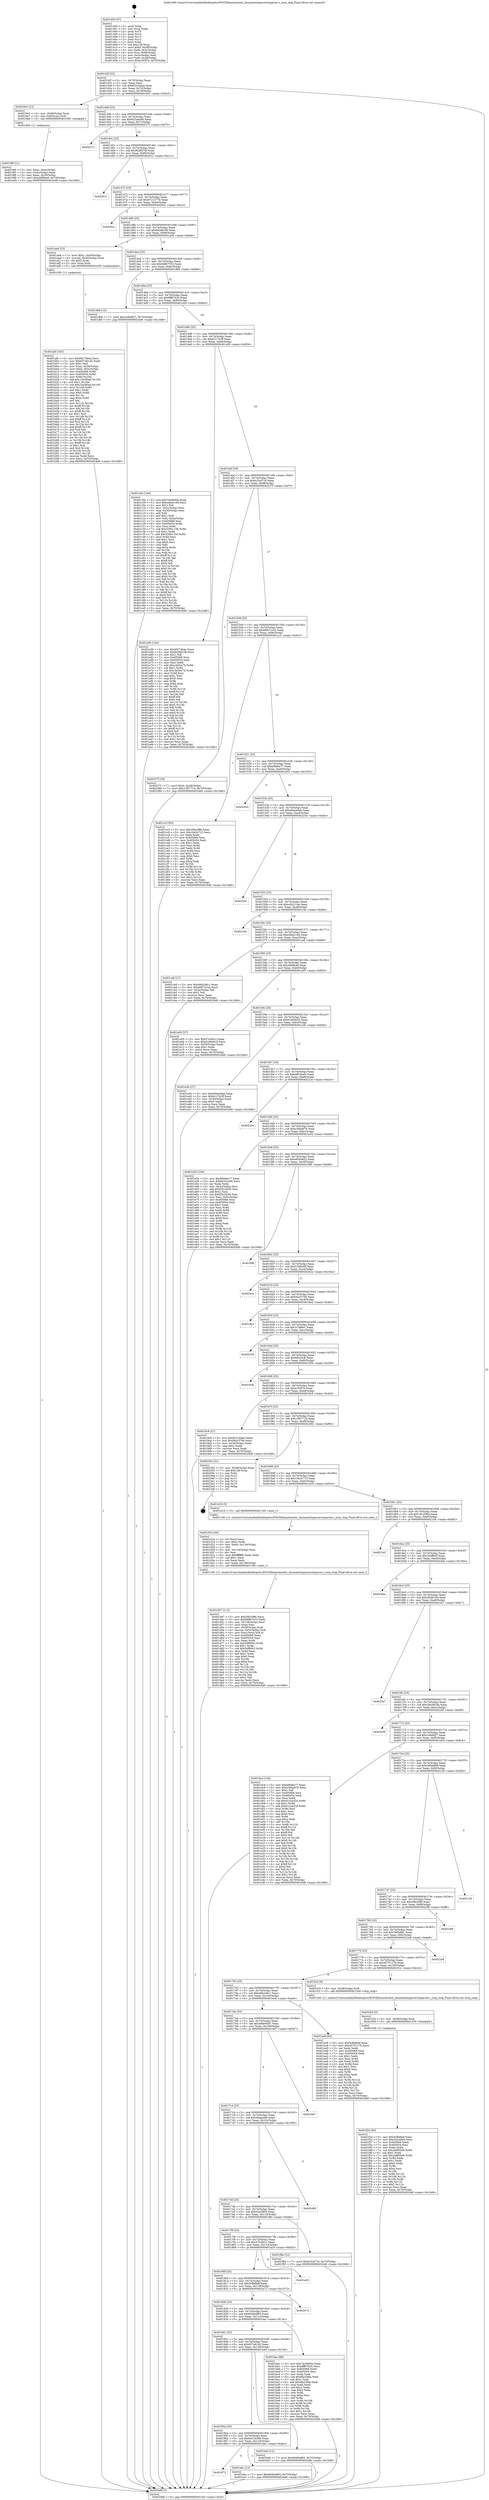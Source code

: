 digraph "0x401400" {
  label = "0x401400 (/mnt/c/Users/mathe/Desktop/tcc/POCII/binaries/extr_linuxnetstrparserstrparser.c_strp_stop_Final-ollvm.out::main(0))"
  labelloc = "t"
  node[shape=record]

  Entry [label="",width=0.3,height=0.3,shape=circle,fillcolor=black,style=filled]
  "0x40142f" [label="{
     0x40142f [23]\l
     | [instrs]\l
     &nbsp;&nbsp;0x40142f \<+3\>: mov -0x70(%rbp),%eax\l
     &nbsp;&nbsp;0x401432 \<+2\>: mov %eax,%ecx\l
     &nbsp;&nbsp;0x401434 \<+6\>: sub $0x8221bdad,%ecx\l
     &nbsp;&nbsp;0x40143a \<+3\>: mov %eax,-0x74(%rbp)\l
     &nbsp;&nbsp;0x40143d \<+3\>: mov %ecx,-0x78(%rbp)\l
     &nbsp;&nbsp;0x401440 \<+6\>: je 00000000004019e3 \<main+0x5e3\>\l
  }"]
  "0x4019e3" [label="{
     0x4019e3 [13]\l
     | [instrs]\l
     &nbsp;&nbsp;0x4019e3 \<+4\>: mov -0x48(%rbp),%rax\l
     &nbsp;&nbsp;0x4019e7 \<+4\>: mov 0x8(%rax),%rdi\l
     &nbsp;&nbsp;0x4019eb \<+5\>: call 0000000000401060 \<atoi@plt\>\l
     | [calls]\l
     &nbsp;&nbsp;0x401060 \{1\} (unknown)\l
  }"]
  "0x401446" [label="{
     0x401446 [22]\l
     | [instrs]\l
     &nbsp;&nbsp;0x401446 \<+5\>: jmp 000000000040144b \<main+0x4b\>\l
     &nbsp;&nbsp;0x40144b \<+3\>: mov -0x74(%rbp),%eax\l
     &nbsp;&nbsp;0x40144e \<+5\>: sub $0x823a4e40,%eax\l
     &nbsp;&nbsp;0x401453 \<+3\>: mov %eax,-0x7c(%rbp)\l
     &nbsp;&nbsp;0x401456 \<+6\>: je 0000000000402373 \<main+0xf73\>\l
  }"]
  Exit [label="",width=0.3,height=0.3,shape=circle,fillcolor=black,style=filled,peripheries=2]
  "0x402373" [label="{
     0x402373\l
  }", style=dashed]
  "0x40145c" [label="{
     0x40145c [22]\l
     | [instrs]\l
     &nbsp;&nbsp;0x40145c \<+5\>: jmp 0000000000401461 \<main+0x61\>\l
     &nbsp;&nbsp;0x401461 \<+3\>: mov -0x74(%rbp),%eax\l
     &nbsp;&nbsp;0x401464 \<+5\>: sub $0x82df474f,%eax\l
     &nbsp;&nbsp;0x401469 \<+3\>: mov %eax,-0x80(%rbp)\l
     &nbsp;&nbsp;0x40146c \<+6\>: je 000000000040201c \<main+0xc1c\>\l
  }"]
  "0x401f2d" [label="{
     0x401f2d [93]\l
     | [instrs]\l
     &nbsp;&nbsp;0x401f2d \<+5\>: mov $0x5cfbdb4f,%eax\l
     &nbsp;&nbsp;0x401f32 \<+5\>: mov $0x52ecfd04,%ecx\l
     &nbsp;&nbsp;0x401f37 \<+7\>: mov 0x405068,%edx\l
     &nbsp;&nbsp;0x401f3e \<+7\>: mov 0x405054,%esi\l
     &nbsp;&nbsp;0x401f45 \<+3\>: mov %edx,%r8d\l
     &nbsp;&nbsp;0x401f48 \<+7\>: sub $0x2a8f05d9,%r8d\l
     &nbsp;&nbsp;0x401f4f \<+4\>: sub $0x1,%r8d\l
     &nbsp;&nbsp;0x401f53 \<+7\>: add $0x2a8f05d9,%r8d\l
     &nbsp;&nbsp;0x401f5a \<+4\>: imul %r8d,%edx\l
     &nbsp;&nbsp;0x401f5e \<+3\>: and $0x1,%edx\l
     &nbsp;&nbsp;0x401f61 \<+3\>: cmp $0x0,%edx\l
     &nbsp;&nbsp;0x401f64 \<+4\>: sete %r9b\l
     &nbsp;&nbsp;0x401f68 \<+3\>: cmp $0xa,%esi\l
     &nbsp;&nbsp;0x401f6b \<+4\>: setl %r10b\l
     &nbsp;&nbsp;0x401f6f \<+3\>: mov %r9b,%r11b\l
     &nbsp;&nbsp;0x401f72 \<+3\>: and %r10b,%r11b\l
     &nbsp;&nbsp;0x401f75 \<+3\>: xor %r10b,%r9b\l
     &nbsp;&nbsp;0x401f78 \<+3\>: or %r9b,%r11b\l
     &nbsp;&nbsp;0x401f7b \<+4\>: test $0x1,%r11b\l
     &nbsp;&nbsp;0x401f7f \<+3\>: cmovne %ecx,%eax\l
     &nbsp;&nbsp;0x401f82 \<+3\>: mov %eax,-0x70(%rbp)\l
     &nbsp;&nbsp;0x401f85 \<+5\>: jmp 00000000004024d6 \<main+0x10d6\>\l
  }"]
  "0x40201c" [label="{
     0x40201c\l
  }", style=dashed]
  "0x401472" [label="{
     0x401472 [25]\l
     | [instrs]\l
     &nbsp;&nbsp;0x401472 \<+5\>: jmp 0000000000401477 \<main+0x77\>\l
     &nbsp;&nbsp;0x401477 \<+3\>: mov -0x74(%rbp),%eax\l
     &nbsp;&nbsp;0x40147a \<+5\>: sub $0x8721277b,%eax\l
     &nbsp;&nbsp;0x40147f \<+6\>: mov %eax,-0x84(%rbp)\l
     &nbsp;&nbsp;0x401485 \<+6\>: je 00000000004020cc \<main+0xccc\>\l
  }"]
  "0x401f24" [label="{
     0x401f24 [9]\l
     | [instrs]\l
     &nbsp;&nbsp;0x401f24 \<+4\>: mov -0x58(%rbp),%rdi\l
     &nbsp;&nbsp;0x401f28 \<+5\>: call 0000000000401030 \<free@plt\>\l
     | [calls]\l
     &nbsp;&nbsp;0x401030 \{1\} (unknown)\l
  }"]
  "0x4020cc" [label="{
     0x4020cc\l
  }", style=dashed]
  "0x40148b" [label="{
     0x40148b [25]\l
     | [instrs]\l
     &nbsp;&nbsp;0x40148b \<+5\>: jmp 0000000000401490 \<main+0x90\>\l
     &nbsp;&nbsp;0x401490 \<+3\>: mov -0x74(%rbp),%eax\l
     &nbsp;&nbsp;0x401493 \<+5\>: sub $0x8d3b61f6,%eax\l
     &nbsp;&nbsp;0x401498 \<+6\>: mov %eax,-0x88(%rbp)\l
     &nbsp;&nbsp;0x40149e \<+6\>: je 0000000000401ae6 \<main+0x6e6\>\l
  }"]
  "0x401873" [label="{
     0x401873\l
  }", style=dashed]
  "0x401ae6" [label="{
     0x401ae6 [23]\l
     | [instrs]\l
     &nbsp;&nbsp;0x401ae6 \<+7\>: movl $0x1,-0x50(%rbp)\l
     &nbsp;&nbsp;0x401aed \<+4\>: movslq -0x50(%rbp),%rax\l
     &nbsp;&nbsp;0x401af1 \<+4\>: shl $0x2,%rax\l
     &nbsp;&nbsp;0x401af5 \<+3\>: mov %rax,%rdi\l
     &nbsp;&nbsp;0x401af8 \<+5\>: call 0000000000401050 \<malloc@plt\>\l
     | [calls]\l
     &nbsp;&nbsp;0x401050 \{1\} (unknown)\l
  }"]
  "0x4014a4" [label="{
     0x4014a4 [25]\l
     | [instrs]\l
     &nbsp;&nbsp;0x4014a4 \<+5\>: jmp 00000000004014a9 \<main+0xa9\>\l
     &nbsp;&nbsp;0x4014a9 \<+3\>: mov -0x74(%rbp),%eax\l
     &nbsp;&nbsp;0x4014ac \<+5\>: sub $0x9d867533,%eax\l
     &nbsp;&nbsp;0x4014b1 \<+6\>: mov %eax,-0x8c(%rbp)\l
     &nbsp;&nbsp;0x4014b7 \<+6\>: je 0000000000401db8 \<main+0x9b8\>\l
  }"]
  "0x401ebc" [label="{
     0x401ebc [12]\l
     | [instrs]\l
     &nbsp;&nbsp;0x401ebc \<+7\>: movl $0x60d0a883,-0x70(%rbp)\l
     &nbsp;&nbsp;0x401ec3 \<+5\>: jmp 00000000004024d6 \<main+0x10d6\>\l
  }"]
  "0x401db8" [label="{
     0x401db8 [12]\l
     | [instrs]\l
     &nbsp;&nbsp;0x401db8 \<+7\>: movl $0x2c8e8f27,-0x70(%rbp)\l
     &nbsp;&nbsp;0x401dbf \<+5\>: jmp 00000000004024d6 \<main+0x10d6\>\l
  }"]
  "0x4014bd" [label="{
     0x4014bd [25]\l
     | [instrs]\l
     &nbsp;&nbsp;0x4014bd \<+5\>: jmp 00000000004014c2 \<main+0xc2\>\l
     &nbsp;&nbsp;0x4014c2 \<+3\>: mov -0x74(%rbp),%eax\l
     &nbsp;&nbsp;0x4014c5 \<+5\>: sub $0x9ff67634,%eax\l
     &nbsp;&nbsp;0x4014ca \<+6\>: mov %eax,-0x90(%rbp)\l
     &nbsp;&nbsp;0x4014d0 \<+6\>: je 0000000000401c04 \<main+0x804\>\l
  }"]
  "0x401d47" [label="{
     0x401d47 [113]\l
     | [instrs]\l
     &nbsp;&nbsp;0x401d47 \<+5\>: mov $0x2f6e2f86,%ecx\l
     &nbsp;&nbsp;0x401d4c \<+5\>: mov $0x9d867533,%edx\l
     &nbsp;&nbsp;0x401d51 \<+6\>: mov -0x138(%rbp),%esi\l
     &nbsp;&nbsp;0x401d57 \<+3\>: imul %eax,%esi\l
     &nbsp;&nbsp;0x401d5a \<+4\>: mov -0x58(%rbp),%rdi\l
     &nbsp;&nbsp;0x401d5e \<+4\>: movslq -0x5c(%rbp),%r8\l
     &nbsp;&nbsp;0x401d62 \<+4\>: mov %esi,(%rdi,%r8,4)\l
     &nbsp;&nbsp;0x401d66 \<+7\>: mov 0x405068,%eax\l
     &nbsp;&nbsp;0x401d6d \<+7\>: mov 0x405054,%esi\l
     &nbsp;&nbsp;0x401d74 \<+3\>: mov %eax,%r9d\l
     &nbsp;&nbsp;0x401d77 \<+7\>: add $0x54ff4f43,%r9d\l
     &nbsp;&nbsp;0x401d7e \<+4\>: sub $0x1,%r9d\l
     &nbsp;&nbsp;0x401d82 \<+7\>: sub $0x54ff4f43,%r9d\l
     &nbsp;&nbsp;0x401d89 \<+4\>: imul %r9d,%eax\l
     &nbsp;&nbsp;0x401d8d \<+3\>: and $0x1,%eax\l
     &nbsp;&nbsp;0x401d90 \<+3\>: cmp $0x0,%eax\l
     &nbsp;&nbsp;0x401d93 \<+4\>: sete %r10b\l
     &nbsp;&nbsp;0x401d97 \<+3\>: cmp $0xa,%esi\l
     &nbsp;&nbsp;0x401d9a \<+4\>: setl %r11b\l
     &nbsp;&nbsp;0x401d9e \<+3\>: mov %r10b,%bl\l
     &nbsp;&nbsp;0x401da1 \<+3\>: and %r11b,%bl\l
     &nbsp;&nbsp;0x401da4 \<+3\>: xor %r11b,%r10b\l
     &nbsp;&nbsp;0x401da7 \<+3\>: or %r10b,%bl\l
     &nbsp;&nbsp;0x401daa \<+3\>: test $0x1,%bl\l
     &nbsp;&nbsp;0x401dad \<+3\>: cmovne %edx,%ecx\l
     &nbsp;&nbsp;0x401db0 \<+3\>: mov %ecx,-0x70(%rbp)\l
     &nbsp;&nbsp;0x401db3 \<+5\>: jmp 00000000004024d6 \<main+0x10d6\>\l
  }"]
  "0x401c04" [label="{
     0x401c04 [164]\l
     | [instrs]\l
     &nbsp;&nbsp;0x401c04 \<+5\>: mov $0x7dc0b00e,%eax\l
     &nbsp;&nbsp;0x401c09 \<+5\>: mov $0xcd8a5184,%ecx\l
     &nbsp;&nbsp;0x401c0e \<+2\>: mov $0x1,%dl\l
     &nbsp;&nbsp;0x401c10 \<+3\>: mov -0x5c(%rbp),%esi\l
     &nbsp;&nbsp;0x401c13 \<+3\>: cmp -0x50(%rbp),%esi\l
     &nbsp;&nbsp;0x401c16 \<+4\>: setl %dil\l
     &nbsp;&nbsp;0x401c1a \<+4\>: and $0x1,%dil\l
     &nbsp;&nbsp;0x401c1e \<+4\>: mov %dil,-0x2a(%rbp)\l
     &nbsp;&nbsp;0x401c22 \<+7\>: mov 0x405068,%esi\l
     &nbsp;&nbsp;0x401c29 \<+8\>: mov 0x405054,%r8d\l
     &nbsp;&nbsp;0x401c31 \<+3\>: mov %esi,%r9d\l
     &nbsp;&nbsp;0x401c34 \<+7\>: sub $0x32961156,%r9d\l
     &nbsp;&nbsp;0x401c3b \<+4\>: sub $0x1,%r9d\l
     &nbsp;&nbsp;0x401c3f \<+7\>: add $0x32961156,%r9d\l
     &nbsp;&nbsp;0x401c46 \<+4\>: imul %r9d,%esi\l
     &nbsp;&nbsp;0x401c4a \<+3\>: and $0x1,%esi\l
     &nbsp;&nbsp;0x401c4d \<+3\>: cmp $0x0,%esi\l
     &nbsp;&nbsp;0x401c50 \<+4\>: sete %dil\l
     &nbsp;&nbsp;0x401c54 \<+4\>: cmp $0xa,%r8d\l
     &nbsp;&nbsp;0x401c58 \<+4\>: setl %r10b\l
     &nbsp;&nbsp;0x401c5c \<+3\>: mov %dil,%r11b\l
     &nbsp;&nbsp;0x401c5f \<+4\>: xor $0xff,%r11b\l
     &nbsp;&nbsp;0x401c63 \<+3\>: mov %r10b,%bl\l
     &nbsp;&nbsp;0x401c66 \<+3\>: xor $0xff,%bl\l
     &nbsp;&nbsp;0x401c69 \<+3\>: xor $0x0,%dl\l
     &nbsp;&nbsp;0x401c6c \<+3\>: mov %r11b,%r14b\l
     &nbsp;&nbsp;0x401c6f \<+4\>: and $0x0,%r14b\l
     &nbsp;&nbsp;0x401c73 \<+3\>: and %dl,%dil\l
     &nbsp;&nbsp;0x401c76 \<+3\>: mov %bl,%r15b\l
     &nbsp;&nbsp;0x401c79 \<+4\>: and $0x0,%r15b\l
     &nbsp;&nbsp;0x401c7d \<+3\>: and %dl,%r10b\l
     &nbsp;&nbsp;0x401c80 \<+3\>: or %dil,%r14b\l
     &nbsp;&nbsp;0x401c83 \<+3\>: or %r10b,%r15b\l
     &nbsp;&nbsp;0x401c86 \<+3\>: xor %r15b,%r14b\l
     &nbsp;&nbsp;0x401c89 \<+3\>: or %bl,%r11b\l
     &nbsp;&nbsp;0x401c8c \<+4\>: xor $0xff,%r11b\l
     &nbsp;&nbsp;0x401c90 \<+3\>: or $0x0,%dl\l
     &nbsp;&nbsp;0x401c93 \<+3\>: and %dl,%r11b\l
     &nbsp;&nbsp;0x401c96 \<+3\>: or %r11b,%r14b\l
     &nbsp;&nbsp;0x401c99 \<+4\>: test $0x1,%r14b\l
     &nbsp;&nbsp;0x401c9d \<+3\>: cmovne %ecx,%eax\l
     &nbsp;&nbsp;0x401ca0 \<+3\>: mov %eax,-0x70(%rbp)\l
     &nbsp;&nbsp;0x401ca3 \<+5\>: jmp 00000000004024d6 \<main+0x10d6\>\l
  }"]
  "0x4014d6" [label="{
     0x4014d6 [25]\l
     | [instrs]\l
     &nbsp;&nbsp;0x4014d6 \<+5\>: jmp 00000000004014db \<main+0xdb\>\l
     &nbsp;&nbsp;0x4014db \<+3\>: mov -0x74(%rbp),%eax\l
     &nbsp;&nbsp;0x4014de \<+5\>: sub $0xb1c741ff,%eax\l
     &nbsp;&nbsp;0x4014e3 \<+6\>: mov %eax,-0x94(%rbp)\l
     &nbsp;&nbsp;0x4014e9 \<+6\>: je 0000000000401a56 \<main+0x656\>\l
  }"]
  "0x401d1b" [label="{
     0x401d1b [44]\l
     | [instrs]\l
     &nbsp;&nbsp;0x401d1b \<+2\>: xor %ecx,%ecx\l
     &nbsp;&nbsp;0x401d1d \<+5\>: mov $0x2,%edx\l
     &nbsp;&nbsp;0x401d22 \<+6\>: mov %edx,-0x134(%rbp)\l
     &nbsp;&nbsp;0x401d28 \<+1\>: cltd\l
     &nbsp;&nbsp;0x401d29 \<+6\>: mov -0x134(%rbp),%esi\l
     &nbsp;&nbsp;0x401d2f \<+2\>: idiv %esi\l
     &nbsp;&nbsp;0x401d31 \<+6\>: imul $0xfffffffe,%edx,%edx\l
     &nbsp;&nbsp;0x401d37 \<+3\>: sub $0x1,%ecx\l
     &nbsp;&nbsp;0x401d3a \<+2\>: sub %ecx,%edx\l
     &nbsp;&nbsp;0x401d3c \<+6\>: mov %edx,-0x138(%rbp)\l
     &nbsp;&nbsp;0x401d42 \<+5\>: call 0000000000401160 \<next_i\>\l
     | [calls]\l
     &nbsp;&nbsp;0x401160 \{1\} (/mnt/c/Users/mathe/Desktop/tcc/POCII/binaries/extr_linuxnetstrparserstrparser.c_strp_stop_Final-ollvm.out::next_i)\l
  }"]
  "0x401a56" [label="{
     0x401a56 [144]\l
     | [instrs]\l
     &nbsp;&nbsp;0x401a56 \<+5\>: mov $0x6f274b4a,%eax\l
     &nbsp;&nbsp;0x401a5b \<+5\>: mov $0x8d3b61f6,%ecx\l
     &nbsp;&nbsp;0x401a60 \<+2\>: mov $0x1,%dl\l
     &nbsp;&nbsp;0x401a62 \<+7\>: mov 0x405068,%esi\l
     &nbsp;&nbsp;0x401a69 \<+7\>: mov 0x405054,%edi\l
     &nbsp;&nbsp;0x401a70 \<+3\>: mov %esi,%r8d\l
     &nbsp;&nbsp;0x401a73 \<+7\>: add $0xc4e5ec7b,%r8d\l
     &nbsp;&nbsp;0x401a7a \<+4\>: sub $0x1,%r8d\l
     &nbsp;&nbsp;0x401a7e \<+7\>: sub $0xc4e5ec7b,%r8d\l
     &nbsp;&nbsp;0x401a85 \<+4\>: imul %r8d,%esi\l
     &nbsp;&nbsp;0x401a89 \<+3\>: and $0x1,%esi\l
     &nbsp;&nbsp;0x401a8c \<+3\>: cmp $0x0,%esi\l
     &nbsp;&nbsp;0x401a8f \<+4\>: sete %r9b\l
     &nbsp;&nbsp;0x401a93 \<+3\>: cmp $0xa,%edi\l
     &nbsp;&nbsp;0x401a96 \<+4\>: setl %r10b\l
     &nbsp;&nbsp;0x401a9a \<+3\>: mov %r9b,%r11b\l
     &nbsp;&nbsp;0x401a9d \<+4\>: xor $0xff,%r11b\l
     &nbsp;&nbsp;0x401aa1 \<+3\>: mov %r10b,%bl\l
     &nbsp;&nbsp;0x401aa4 \<+3\>: xor $0xff,%bl\l
     &nbsp;&nbsp;0x401aa7 \<+3\>: xor $0x0,%dl\l
     &nbsp;&nbsp;0x401aaa \<+3\>: mov %r11b,%r14b\l
     &nbsp;&nbsp;0x401aad \<+4\>: and $0x0,%r14b\l
     &nbsp;&nbsp;0x401ab1 \<+3\>: and %dl,%r9b\l
     &nbsp;&nbsp;0x401ab4 \<+3\>: mov %bl,%r15b\l
     &nbsp;&nbsp;0x401ab7 \<+4\>: and $0x0,%r15b\l
     &nbsp;&nbsp;0x401abb \<+3\>: and %dl,%r10b\l
     &nbsp;&nbsp;0x401abe \<+3\>: or %r9b,%r14b\l
     &nbsp;&nbsp;0x401ac1 \<+3\>: or %r10b,%r15b\l
     &nbsp;&nbsp;0x401ac4 \<+3\>: xor %r15b,%r14b\l
     &nbsp;&nbsp;0x401ac7 \<+3\>: or %bl,%r11b\l
     &nbsp;&nbsp;0x401aca \<+4\>: xor $0xff,%r11b\l
     &nbsp;&nbsp;0x401ace \<+3\>: or $0x0,%dl\l
     &nbsp;&nbsp;0x401ad1 \<+3\>: and %dl,%r11b\l
     &nbsp;&nbsp;0x401ad4 \<+3\>: or %r11b,%r14b\l
     &nbsp;&nbsp;0x401ad7 \<+4\>: test $0x1,%r14b\l
     &nbsp;&nbsp;0x401adb \<+3\>: cmovne %ecx,%eax\l
     &nbsp;&nbsp;0x401ade \<+3\>: mov %eax,-0x70(%rbp)\l
     &nbsp;&nbsp;0x401ae1 \<+5\>: jmp 00000000004024d6 \<main+0x10d6\>\l
  }"]
  "0x4014ef" [label="{
     0x4014ef [25]\l
     | [instrs]\l
     &nbsp;&nbsp;0x4014ef \<+5\>: jmp 00000000004014f4 \<main+0xf4\>\l
     &nbsp;&nbsp;0x4014f4 \<+3\>: mov -0x74(%rbp),%eax\l
     &nbsp;&nbsp;0x4014f7 \<+5\>: sub $0xb1fcd716,%eax\l
     &nbsp;&nbsp;0x4014fc \<+6\>: mov %eax,-0x98(%rbp)\l
     &nbsp;&nbsp;0x401502 \<+6\>: je 000000000040237f \<main+0xf7f\>\l
  }"]
  "0x40185a" [label="{
     0x40185a [25]\l
     | [instrs]\l
     &nbsp;&nbsp;0x40185a \<+5\>: jmp 000000000040185f \<main+0x45f\>\l
     &nbsp;&nbsp;0x40185f \<+3\>: mov -0x74(%rbp),%eax\l
     &nbsp;&nbsp;0x401862 \<+5\>: sub $0x6e31b366,%eax\l
     &nbsp;&nbsp;0x401867 \<+6\>: mov %eax,-0x124(%rbp)\l
     &nbsp;&nbsp;0x40186d \<+6\>: je 0000000000401ebc \<main+0xabc\>\l
  }"]
  "0x40237f" [label="{
     0x40237f [19]\l
     | [instrs]\l
     &nbsp;&nbsp;0x40237f \<+7\>: movl $0x0,-0x38(%rbp)\l
     &nbsp;&nbsp;0x402386 \<+7\>: movl $0x13f5771b,-0x70(%rbp)\l
     &nbsp;&nbsp;0x40238d \<+5\>: jmp 00000000004024d6 \<main+0x10d6\>\l
  }"]
  "0x401508" [label="{
     0x401508 [25]\l
     | [instrs]\l
     &nbsp;&nbsp;0x401508 \<+5\>: jmp 000000000040150d \<main+0x10d\>\l
     &nbsp;&nbsp;0x40150d \<+3\>: mov -0x74(%rbp),%eax\l
     &nbsp;&nbsp;0x401510 \<+5\>: sub $0xb68721b2,%eax\l
     &nbsp;&nbsp;0x401515 \<+6\>: mov %eax,-0x9c(%rbp)\l
     &nbsp;&nbsp;0x40151b \<+6\>: je 0000000000401cc3 \<main+0x8c3\>\l
  }"]
  "0x401ba0" [label="{
     0x401ba0 [12]\l
     | [instrs]\l
     &nbsp;&nbsp;0x401ba0 \<+7\>: movl $0x60d0a883,-0x70(%rbp)\l
     &nbsp;&nbsp;0x401ba7 \<+5\>: jmp 00000000004024d6 \<main+0x10d6\>\l
  }"]
  "0x401cc3" [label="{
     0x401cc3 [83]\l
     | [instrs]\l
     &nbsp;&nbsp;0x401cc3 \<+5\>: mov $0x2f6e2f86,%eax\l
     &nbsp;&nbsp;0x401cc8 \<+5\>: mov $0x18a3c715,%ecx\l
     &nbsp;&nbsp;0x401ccd \<+2\>: xor %edx,%edx\l
     &nbsp;&nbsp;0x401ccf \<+7\>: mov 0x405068,%esi\l
     &nbsp;&nbsp;0x401cd6 \<+7\>: mov 0x405054,%edi\l
     &nbsp;&nbsp;0x401cdd \<+3\>: sub $0x1,%edx\l
     &nbsp;&nbsp;0x401ce0 \<+3\>: mov %esi,%r8d\l
     &nbsp;&nbsp;0x401ce3 \<+3\>: add %edx,%r8d\l
     &nbsp;&nbsp;0x401ce6 \<+4\>: imul %r8d,%esi\l
     &nbsp;&nbsp;0x401cea \<+3\>: and $0x1,%esi\l
     &nbsp;&nbsp;0x401ced \<+3\>: cmp $0x0,%esi\l
     &nbsp;&nbsp;0x401cf0 \<+4\>: sete %r9b\l
     &nbsp;&nbsp;0x401cf4 \<+3\>: cmp $0xa,%edi\l
     &nbsp;&nbsp;0x401cf7 \<+4\>: setl %r10b\l
     &nbsp;&nbsp;0x401cfb \<+3\>: mov %r9b,%r11b\l
     &nbsp;&nbsp;0x401cfe \<+3\>: and %r10b,%r11b\l
     &nbsp;&nbsp;0x401d01 \<+3\>: xor %r10b,%r9b\l
     &nbsp;&nbsp;0x401d04 \<+3\>: or %r9b,%r11b\l
     &nbsp;&nbsp;0x401d07 \<+4\>: test $0x1,%r11b\l
     &nbsp;&nbsp;0x401d0b \<+3\>: cmovne %ecx,%eax\l
     &nbsp;&nbsp;0x401d0e \<+3\>: mov %eax,-0x70(%rbp)\l
     &nbsp;&nbsp;0x401d11 \<+5\>: jmp 00000000004024d6 \<main+0x10d6\>\l
  }"]
  "0x401521" [label="{
     0x401521 [25]\l
     | [instrs]\l
     &nbsp;&nbsp;0x401521 \<+5\>: jmp 0000000000401526 \<main+0x126\>\l
     &nbsp;&nbsp;0x401526 \<+3\>: mov -0x74(%rbp),%eax\l
     &nbsp;&nbsp;0x401529 \<+5\>: sub $0xb6fe6a77,%eax\l
     &nbsp;&nbsp;0x40152e \<+6\>: mov %eax,-0xa0(%rbp)\l
     &nbsp;&nbsp;0x401534 \<+6\>: je 0000000000402453 \<main+0x1053\>\l
  }"]
  "0x401841" [label="{
     0x401841 [25]\l
     | [instrs]\l
     &nbsp;&nbsp;0x401841 \<+5\>: jmp 0000000000401846 \<main+0x446\>\l
     &nbsp;&nbsp;0x401846 \<+3\>: mov -0x74(%rbp),%eax\l
     &nbsp;&nbsp;0x401849 \<+5\>: sub $0x657a61d2,%eax\l
     &nbsp;&nbsp;0x40184e \<+6\>: mov %eax,-0x120(%rbp)\l
     &nbsp;&nbsp;0x401854 \<+6\>: je 0000000000401ba0 \<main+0x7a0\>\l
  }"]
  "0x402453" [label="{
     0x402453\l
  }", style=dashed]
  "0x40153a" [label="{
     0x40153a [25]\l
     | [instrs]\l
     &nbsp;&nbsp;0x40153a \<+5\>: jmp 000000000040153f \<main+0x13f\>\l
     &nbsp;&nbsp;0x40153f \<+3\>: mov -0x74(%rbp),%eax\l
     &nbsp;&nbsp;0x401542 \<+5\>: sub $0xb84ee9a6,%eax\l
     &nbsp;&nbsp;0x401547 \<+6\>: mov %eax,-0xa4(%rbp)\l
     &nbsp;&nbsp;0x40154d \<+6\>: je 000000000040224c \<main+0xe4c\>\l
  }"]
  "0x401bac" [label="{
     0x401bac [88]\l
     | [instrs]\l
     &nbsp;&nbsp;0x401bac \<+5\>: mov $0x7dc0b00e,%eax\l
     &nbsp;&nbsp;0x401bb1 \<+5\>: mov $0x9ff67634,%ecx\l
     &nbsp;&nbsp;0x401bb6 \<+7\>: mov 0x405068,%edx\l
     &nbsp;&nbsp;0x401bbd \<+7\>: mov 0x405054,%esi\l
     &nbsp;&nbsp;0x401bc4 \<+2\>: mov %edx,%edi\l
     &nbsp;&nbsp;0x401bc6 \<+6\>: sub $0x8fa236fa,%edi\l
     &nbsp;&nbsp;0x401bcc \<+3\>: sub $0x1,%edi\l
     &nbsp;&nbsp;0x401bcf \<+6\>: add $0x8fa236fa,%edi\l
     &nbsp;&nbsp;0x401bd5 \<+3\>: imul %edi,%edx\l
     &nbsp;&nbsp;0x401bd8 \<+3\>: and $0x1,%edx\l
     &nbsp;&nbsp;0x401bdb \<+3\>: cmp $0x0,%edx\l
     &nbsp;&nbsp;0x401bde \<+4\>: sete %r8b\l
     &nbsp;&nbsp;0x401be2 \<+3\>: cmp $0xa,%esi\l
     &nbsp;&nbsp;0x401be5 \<+4\>: setl %r9b\l
     &nbsp;&nbsp;0x401be9 \<+3\>: mov %r8b,%r10b\l
     &nbsp;&nbsp;0x401bec \<+3\>: and %r9b,%r10b\l
     &nbsp;&nbsp;0x401bef \<+3\>: xor %r9b,%r8b\l
     &nbsp;&nbsp;0x401bf2 \<+3\>: or %r8b,%r10b\l
     &nbsp;&nbsp;0x401bf5 \<+4\>: test $0x1,%r10b\l
     &nbsp;&nbsp;0x401bf9 \<+3\>: cmovne %ecx,%eax\l
     &nbsp;&nbsp;0x401bfc \<+3\>: mov %eax,-0x70(%rbp)\l
     &nbsp;&nbsp;0x401bff \<+5\>: jmp 00000000004024d6 \<main+0x10d6\>\l
  }"]
  "0x40224c" [label="{
     0x40224c\l
  }", style=dashed]
  "0x401553" [label="{
     0x401553 [25]\l
     | [instrs]\l
     &nbsp;&nbsp;0x401553 \<+5\>: jmp 0000000000401558 \<main+0x158\>\l
     &nbsp;&nbsp;0x401558 \<+3\>: mov -0x74(%rbp),%eax\l
     &nbsp;&nbsp;0x40155b \<+5\>: sub $0xccb221ae,%eax\l
     &nbsp;&nbsp;0x401560 \<+6\>: mov %eax,-0xa8(%rbp)\l
     &nbsp;&nbsp;0x401566 \<+6\>: je 000000000040219a \<main+0xd9a\>\l
  }"]
  "0x401828" [label="{
     0x401828 [25]\l
     | [instrs]\l
     &nbsp;&nbsp;0x401828 \<+5\>: jmp 000000000040182d \<main+0x42d\>\l
     &nbsp;&nbsp;0x40182d \<+3\>: mov -0x74(%rbp),%eax\l
     &nbsp;&nbsp;0x401830 \<+5\>: sub $0x60d0a883,%eax\l
     &nbsp;&nbsp;0x401835 \<+6\>: mov %eax,-0x11c(%rbp)\l
     &nbsp;&nbsp;0x40183b \<+6\>: je 0000000000401bac \<main+0x7ac\>\l
  }"]
  "0x40219a" [label="{
     0x40219a\l
  }", style=dashed]
  "0x40156c" [label="{
     0x40156c [25]\l
     | [instrs]\l
     &nbsp;&nbsp;0x40156c \<+5\>: jmp 0000000000401571 \<main+0x171\>\l
     &nbsp;&nbsp;0x401571 \<+3\>: mov -0x74(%rbp),%eax\l
     &nbsp;&nbsp;0x401574 \<+5\>: sub $0xcd8a5184,%eax\l
     &nbsp;&nbsp;0x401579 \<+6\>: mov %eax,-0xac(%rbp)\l
     &nbsp;&nbsp;0x40157f \<+6\>: je 0000000000401ca8 \<main+0x8a8\>\l
  }"]
  "0x402472" [label="{
     0x402472\l
  }", style=dashed]
  "0x401ca8" [label="{
     0x401ca8 [27]\l
     | [instrs]\l
     &nbsp;&nbsp;0x401ca8 \<+5\>: mov $0x46b248c1,%eax\l
     &nbsp;&nbsp;0x401cad \<+5\>: mov $0xb68721b2,%ecx\l
     &nbsp;&nbsp;0x401cb2 \<+3\>: mov -0x2a(%rbp),%dl\l
     &nbsp;&nbsp;0x401cb5 \<+3\>: test $0x1,%dl\l
     &nbsp;&nbsp;0x401cb8 \<+3\>: cmovne %ecx,%eax\l
     &nbsp;&nbsp;0x401cbb \<+3\>: mov %eax,-0x70(%rbp)\l
     &nbsp;&nbsp;0x401cbe \<+5\>: jmp 00000000004024d6 \<main+0x10d6\>\l
  }"]
  "0x401585" [label="{
     0x401585 [25]\l
     | [instrs]\l
     &nbsp;&nbsp;0x401585 \<+5\>: jmp 000000000040158a \<main+0x18a\>\l
     &nbsp;&nbsp;0x40158a \<+3\>: mov -0x74(%rbp),%eax\l
     &nbsp;&nbsp;0x40158d \<+5\>: sub $0xcfdf9b4d,%eax\l
     &nbsp;&nbsp;0x401592 \<+6\>: mov %eax,-0xb0(%rbp)\l
     &nbsp;&nbsp;0x401598 \<+6\>: je 0000000000401a05 \<main+0x605\>\l
  }"]
  "0x40180f" [label="{
     0x40180f [25]\l
     | [instrs]\l
     &nbsp;&nbsp;0x40180f \<+5\>: jmp 0000000000401814 \<main+0x414\>\l
     &nbsp;&nbsp;0x401814 \<+3\>: mov -0x74(%rbp),%eax\l
     &nbsp;&nbsp;0x401817 \<+5\>: sub $0x5cfbdb4f,%eax\l
     &nbsp;&nbsp;0x40181c \<+6\>: mov %eax,-0x118(%rbp)\l
     &nbsp;&nbsp;0x401822 \<+6\>: je 0000000000402472 \<main+0x1072\>\l
  }"]
  "0x401a05" [label="{
     0x401a05 [27]\l
     | [instrs]\l
     &nbsp;&nbsp;0x401a05 \<+5\>: mov $0x57e3fe1c,%eax\l
     &nbsp;&nbsp;0x401a0a \<+5\>: mov $0xd1b8461b,%ecx\l
     &nbsp;&nbsp;0x401a0f \<+3\>: mov -0x30(%rbp),%edx\l
     &nbsp;&nbsp;0x401a12 \<+3\>: cmp $0x1,%edx\l
     &nbsp;&nbsp;0x401a15 \<+3\>: cmovl %ecx,%eax\l
     &nbsp;&nbsp;0x401a18 \<+3\>: mov %eax,-0x70(%rbp)\l
     &nbsp;&nbsp;0x401a1b \<+5\>: jmp 00000000004024d6 \<main+0x10d6\>\l
  }"]
  "0x40159e" [label="{
     0x40159e [25]\l
     | [instrs]\l
     &nbsp;&nbsp;0x40159e \<+5\>: jmp 00000000004015a3 \<main+0x1a3\>\l
     &nbsp;&nbsp;0x4015a3 \<+3\>: mov -0x74(%rbp),%eax\l
     &nbsp;&nbsp;0x4015a6 \<+5\>: sub $0xd1b8461b,%eax\l
     &nbsp;&nbsp;0x4015ab \<+6\>: mov %eax,-0xb4(%rbp)\l
     &nbsp;&nbsp;0x4015b1 \<+6\>: je 0000000000401a3b \<main+0x63b\>\l
  }"]
  "0x401a20" [label="{
     0x401a20\l
  }", style=dashed]
  "0x401a3b" [label="{
     0x401a3b [27]\l
     | [instrs]\l
     &nbsp;&nbsp;0x401a3b \<+5\>: mov $0xb84ee9a6,%eax\l
     &nbsp;&nbsp;0x401a40 \<+5\>: mov $0xb1c741ff,%ecx\l
     &nbsp;&nbsp;0x401a45 \<+3\>: mov -0x30(%rbp),%edx\l
     &nbsp;&nbsp;0x401a48 \<+3\>: cmp $0x0,%edx\l
     &nbsp;&nbsp;0x401a4b \<+3\>: cmove %ecx,%eax\l
     &nbsp;&nbsp;0x401a4e \<+3\>: mov %eax,-0x70(%rbp)\l
     &nbsp;&nbsp;0x401a51 \<+5\>: jmp 00000000004024d6 \<main+0x10d6\>\l
  }"]
  "0x4015b7" [label="{
     0x4015b7 [25]\l
     | [instrs]\l
     &nbsp;&nbsp;0x4015b7 \<+5\>: jmp 00000000004015bc \<main+0x1bc\>\l
     &nbsp;&nbsp;0x4015bc \<+3\>: mov -0x74(%rbp),%eax\l
     &nbsp;&nbsp;0x4015bf \<+5\>: sub $0xd8f18ed4,%eax\l
     &nbsp;&nbsp;0x4015c4 \<+6\>: mov %eax,-0xb8(%rbp)\l
     &nbsp;&nbsp;0x4015ca \<+6\>: je 000000000040222e \<main+0xe2e\>\l
  }"]
  "0x4017f6" [label="{
     0x4017f6 [25]\l
     | [instrs]\l
     &nbsp;&nbsp;0x4017f6 \<+5\>: jmp 00000000004017fb \<main+0x3fb\>\l
     &nbsp;&nbsp;0x4017fb \<+3\>: mov -0x74(%rbp),%eax\l
     &nbsp;&nbsp;0x4017fe \<+5\>: sub $0x57e3fe1c,%eax\l
     &nbsp;&nbsp;0x401803 \<+6\>: mov %eax,-0x114(%rbp)\l
     &nbsp;&nbsp;0x401809 \<+6\>: je 0000000000401a20 \<main+0x620\>\l
  }"]
  "0x40222e" [label="{
     0x40222e\l
  }", style=dashed]
  "0x4015d0" [label="{
     0x4015d0 [25]\l
     | [instrs]\l
     &nbsp;&nbsp;0x4015d0 \<+5\>: jmp 00000000004015d5 \<main+0x1d5\>\l
     &nbsp;&nbsp;0x4015d5 \<+3\>: mov -0x74(%rbp),%eax\l
     &nbsp;&nbsp;0x4015d8 \<+5\>: sub $0xe30ba976,%eax\l
     &nbsp;&nbsp;0x4015dd \<+6\>: mov %eax,-0xbc(%rbp)\l
     &nbsp;&nbsp;0x4015e3 \<+6\>: je 0000000000401e54 \<main+0xa54\>\l
  }"]
  "0x401f8a" [label="{
     0x401f8a [12]\l
     | [instrs]\l
     &nbsp;&nbsp;0x401f8a \<+7\>: movl $0xb1fcd716,-0x70(%rbp)\l
     &nbsp;&nbsp;0x401f91 \<+5\>: jmp 00000000004024d6 \<main+0x10d6\>\l
  }"]
  "0x401e54" [label="{
     0x401e54 [104]\l
     | [instrs]\l
     &nbsp;&nbsp;0x401e54 \<+5\>: mov $0xb6fe6a77,%eax\l
     &nbsp;&nbsp;0x401e59 \<+5\>: mov $0x6e31b366,%ecx\l
     &nbsp;&nbsp;0x401e5e \<+2\>: xor %edx,%edx\l
     &nbsp;&nbsp;0x401e60 \<+3\>: mov -0x5c(%rbp),%esi\l
     &nbsp;&nbsp;0x401e63 \<+6\>: add $0xf25c2b30,%esi\l
     &nbsp;&nbsp;0x401e69 \<+3\>: add $0x1,%esi\l
     &nbsp;&nbsp;0x401e6c \<+6\>: sub $0xf25c2b30,%esi\l
     &nbsp;&nbsp;0x401e72 \<+3\>: mov %esi,-0x5c(%rbp)\l
     &nbsp;&nbsp;0x401e75 \<+7\>: mov 0x405068,%esi\l
     &nbsp;&nbsp;0x401e7c \<+7\>: mov 0x405054,%edi\l
     &nbsp;&nbsp;0x401e83 \<+3\>: sub $0x1,%edx\l
     &nbsp;&nbsp;0x401e86 \<+3\>: mov %esi,%r8d\l
     &nbsp;&nbsp;0x401e89 \<+3\>: add %edx,%r8d\l
     &nbsp;&nbsp;0x401e8c \<+4\>: imul %r8d,%esi\l
     &nbsp;&nbsp;0x401e90 \<+3\>: and $0x1,%esi\l
     &nbsp;&nbsp;0x401e93 \<+3\>: cmp $0x0,%esi\l
     &nbsp;&nbsp;0x401e96 \<+4\>: sete %r9b\l
     &nbsp;&nbsp;0x401e9a \<+3\>: cmp $0xa,%edi\l
     &nbsp;&nbsp;0x401e9d \<+4\>: setl %r10b\l
     &nbsp;&nbsp;0x401ea1 \<+3\>: mov %r9b,%r11b\l
     &nbsp;&nbsp;0x401ea4 \<+3\>: and %r10b,%r11b\l
     &nbsp;&nbsp;0x401ea7 \<+3\>: xor %r10b,%r9b\l
     &nbsp;&nbsp;0x401eaa \<+3\>: or %r9b,%r11b\l
     &nbsp;&nbsp;0x401ead \<+4\>: test $0x1,%r11b\l
     &nbsp;&nbsp;0x401eb1 \<+3\>: cmovne %ecx,%eax\l
     &nbsp;&nbsp;0x401eb4 \<+3\>: mov %eax,-0x70(%rbp)\l
     &nbsp;&nbsp;0x401eb7 \<+5\>: jmp 00000000004024d6 \<main+0x10d6\>\l
  }"]
  "0x4015e9" [label="{
     0x4015e9 [25]\l
     | [instrs]\l
     &nbsp;&nbsp;0x4015e9 \<+5\>: jmp 00000000004015ee \<main+0x1ee\>\l
     &nbsp;&nbsp;0x4015ee \<+3\>: mov -0x74(%rbp),%eax\l
     &nbsp;&nbsp;0x4015f1 \<+5\>: sub $0xe836a822,%eax\l
     &nbsp;&nbsp;0x4015f6 \<+6\>: mov %eax,-0xc0(%rbp)\l
     &nbsp;&nbsp;0x4015fc \<+6\>: je 0000000000401f96 \<main+0xb96\>\l
  }"]
  "0x4017dd" [label="{
     0x4017dd [25]\l
     | [instrs]\l
     &nbsp;&nbsp;0x4017dd \<+5\>: jmp 00000000004017e2 \<main+0x3e2\>\l
     &nbsp;&nbsp;0x4017e2 \<+3\>: mov -0x74(%rbp),%eax\l
     &nbsp;&nbsp;0x4017e5 \<+5\>: sub $0x52ecfd04,%eax\l
     &nbsp;&nbsp;0x4017ea \<+6\>: mov %eax,-0x110(%rbp)\l
     &nbsp;&nbsp;0x4017f0 \<+6\>: je 0000000000401f8a \<main+0xb8a\>\l
  }"]
  "0x401f96" [label="{
     0x401f96\l
  }", style=dashed]
  "0x401602" [label="{
     0x401602 [25]\l
     | [instrs]\l
     &nbsp;&nbsp;0x401602 \<+5\>: jmp 0000000000401607 \<main+0x207\>\l
     &nbsp;&nbsp;0x401607 \<+3\>: mov -0x74(%rbp),%eax\l
     &nbsp;&nbsp;0x40160a \<+5\>: sub $0xf109640f,%eax\l
     &nbsp;&nbsp;0x40160f \<+6\>: mov %eax,-0xc4(%rbp)\l
     &nbsp;&nbsp;0x401615 \<+6\>: je 00000000004024ca \<main+0x10ca\>\l
  }"]
  "0x402490" [label="{
     0x402490\l
  }", style=dashed]
  "0x4024ca" [label="{
     0x4024ca\l
  }", style=dashed]
  "0x40161b" [label="{
     0x40161b [25]\l
     | [instrs]\l
     &nbsp;&nbsp;0x40161b \<+5\>: jmp 0000000000401620 \<main+0x220\>\l
     &nbsp;&nbsp;0x401620 \<+3\>: mov -0x74(%rbp),%eax\l
     &nbsp;&nbsp;0x401623 \<+5\>: sub $0xf4a33794,%eax\l
     &nbsp;&nbsp;0x401628 \<+6\>: mov %eax,-0xc8(%rbp)\l
     &nbsp;&nbsp;0x40162e \<+6\>: je 00000000004018e3 \<main+0x4e3\>\l
  }"]
  "0x4017c4" [label="{
     0x4017c4 [25]\l
     | [instrs]\l
     &nbsp;&nbsp;0x4017c4 \<+5\>: jmp 00000000004017c9 \<main+0x3c9\>\l
     &nbsp;&nbsp;0x4017c9 \<+3\>: mov -0x74(%rbp),%eax\l
     &nbsp;&nbsp;0x4017cc \<+5\>: sub $0x50aaaeb9,%eax\l
     &nbsp;&nbsp;0x4017d1 \<+6\>: mov %eax,-0x10c(%rbp)\l
     &nbsp;&nbsp;0x4017d7 \<+6\>: je 0000000000402490 \<main+0x1090\>\l
  }"]
  "0x4018e3" [label="{
     0x4018e3\l
  }", style=dashed]
  "0x401634" [label="{
     0x401634 [25]\l
     | [instrs]\l
     &nbsp;&nbsp;0x401634 \<+5\>: jmp 0000000000401639 \<main+0x239\>\l
     &nbsp;&nbsp;0x401639 \<+3\>: mov -0x74(%rbp),%eax\l
     &nbsp;&nbsp;0x40163c \<+5\>: sub $0x31386e1,%eax\l
     &nbsp;&nbsp;0x401641 \<+6\>: mov %eax,-0xcc(%rbp)\l
     &nbsp;&nbsp;0x401647 \<+6\>: je 0000000000402258 \<main+0xe58\>\l
  }"]
  "0x4019d7" [label="{
     0x4019d7\l
  }", style=dashed]
  "0x402258" [label="{
     0x402258\l
  }", style=dashed]
  "0x40164d" [label="{
     0x40164d [25]\l
     | [instrs]\l
     &nbsp;&nbsp;0x40164d \<+5\>: jmp 0000000000401652 \<main+0x252\>\l
     &nbsp;&nbsp;0x401652 \<+3\>: mov -0x74(%rbp),%eax\l
     &nbsp;&nbsp;0x401655 \<+5\>: sub $0x863c2c8,%eax\l
     &nbsp;&nbsp;0x40165a \<+6\>: mov %eax,-0xd0(%rbp)\l
     &nbsp;&nbsp;0x401660 \<+6\>: je 000000000040193b \<main+0x53b\>\l
  }"]
  "0x4017ab" [label="{
     0x4017ab [25]\l
     | [instrs]\l
     &nbsp;&nbsp;0x4017ab \<+5\>: jmp 00000000004017b0 \<main+0x3b0\>\l
     &nbsp;&nbsp;0x4017b0 \<+3\>: mov -0x74(%rbp),%eax\l
     &nbsp;&nbsp;0x4017b3 \<+5\>: sub $0x48de0bd7,%eax\l
     &nbsp;&nbsp;0x4017b8 \<+6\>: mov %eax,-0x108(%rbp)\l
     &nbsp;&nbsp;0x4017be \<+6\>: je 00000000004019d7 \<main+0x5d7\>\l
  }"]
  "0x40193b" [label="{
     0x40193b\l
  }", style=dashed]
  "0x401666" [label="{
     0x401666 [25]\l
     | [instrs]\l
     &nbsp;&nbsp;0x401666 \<+5\>: jmp 000000000040166b \<main+0x26b\>\l
     &nbsp;&nbsp;0x40166b \<+3\>: mov -0x74(%rbp),%eax\l
     &nbsp;&nbsp;0x40166e \<+5\>: sub $0xe183f7e,%eax\l
     &nbsp;&nbsp;0x401673 \<+6\>: mov %eax,-0xd4(%rbp)\l
     &nbsp;&nbsp;0x401679 \<+6\>: je 00000000004018c8 \<main+0x4c8\>\l
  }"]
  "0x401ec8" [label="{
     0x401ec8 [83]\l
     | [instrs]\l
     &nbsp;&nbsp;0x401ec8 \<+5\>: mov $0x5cfbdb4f,%eax\l
     &nbsp;&nbsp;0x401ecd \<+5\>: mov $0x4575117b,%ecx\l
     &nbsp;&nbsp;0x401ed2 \<+2\>: xor %edx,%edx\l
     &nbsp;&nbsp;0x401ed4 \<+7\>: mov 0x405068,%esi\l
     &nbsp;&nbsp;0x401edb \<+7\>: mov 0x405054,%edi\l
     &nbsp;&nbsp;0x401ee2 \<+3\>: sub $0x1,%edx\l
     &nbsp;&nbsp;0x401ee5 \<+3\>: mov %esi,%r8d\l
     &nbsp;&nbsp;0x401ee8 \<+3\>: add %edx,%r8d\l
     &nbsp;&nbsp;0x401eeb \<+4\>: imul %r8d,%esi\l
     &nbsp;&nbsp;0x401eef \<+3\>: and $0x1,%esi\l
     &nbsp;&nbsp;0x401ef2 \<+3\>: cmp $0x0,%esi\l
     &nbsp;&nbsp;0x401ef5 \<+4\>: sete %r9b\l
     &nbsp;&nbsp;0x401ef9 \<+3\>: cmp $0xa,%edi\l
     &nbsp;&nbsp;0x401efc \<+4\>: setl %r10b\l
     &nbsp;&nbsp;0x401f00 \<+3\>: mov %r9b,%r11b\l
     &nbsp;&nbsp;0x401f03 \<+3\>: and %r10b,%r11b\l
     &nbsp;&nbsp;0x401f06 \<+3\>: xor %r10b,%r9b\l
     &nbsp;&nbsp;0x401f09 \<+3\>: or %r9b,%r11b\l
     &nbsp;&nbsp;0x401f0c \<+4\>: test $0x1,%r11b\l
     &nbsp;&nbsp;0x401f10 \<+3\>: cmovne %ecx,%eax\l
     &nbsp;&nbsp;0x401f13 \<+3\>: mov %eax,-0x70(%rbp)\l
     &nbsp;&nbsp;0x401f16 \<+5\>: jmp 00000000004024d6 \<main+0x10d6\>\l
  }"]
  "0x4018c8" [label="{
     0x4018c8 [27]\l
     | [instrs]\l
     &nbsp;&nbsp;0x4018c8 \<+5\>: mov $0x8221bdad,%eax\l
     &nbsp;&nbsp;0x4018cd \<+5\>: mov $0xf4a33794,%ecx\l
     &nbsp;&nbsp;0x4018d2 \<+3\>: mov -0x34(%rbp),%edx\l
     &nbsp;&nbsp;0x4018d5 \<+3\>: cmp $0x2,%edx\l
     &nbsp;&nbsp;0x4018d8 \<+3\>: cmovne %ecx,%eax\l
     &nbsp;&nbsp;0x4018db \<+3\>: mov %eax,-0x70(%rbp)\l
     &nbsp;&nbsp;0x4018de \<+5\>: jmp 00000000004024d6 \<main+0x10d6\>\l
  }"]
  "0x40167f" [label="{
     0x40167f [25]\l
     | [instrs]\l
     &nbsp;&nbsp;0x40167f \<+5\>: jmp 0000000000401684 \<main+0x284\>\l
     &nbsp;&nbsp;0x401684 \<+3\>: mov -0x74(%rbp),%eax\l
     &nbsp;&nbsp;0x401687 \<+5\>: sub $0x13f5771b,%eax\l
     &nbsp;&nbsp;0x40168c \<+6\>: mov %eax,-0xd8(%rbp)\l
     &nbsp;&nbsp;0x401692 \<+6\>: je 0000000000402392 \<main+0xf92\>\l
  }"]
  "0x4024d6" [label="{
     0x4024d6 [5]\l
     | [instrs]\l
     &nbsp;&nbsp;0x4024d6 \<+5\>: jmp 000000000040142f \<main+0x2f\>\l
  }"]
  "0x401400" [label="{
     0x401400 [47]\l
     | [instrs]\l
     &nbsp;&nbsp;0x401400 \<+1\>: push %rbp\l
     &nbsp;&nbsp;0x401401 \<+3\>: mov %rsp,%rbp\l
     &nbsp;&nbsp;0x401404 \<+2\>: push %r15\l
     &nbsp;&nbsp;0x401406 \<+2\>: push %r14\l
     &nbsp;&nbsp;0x401408 \<+2\>: push %r13\l
     &nbsp;&nbsp;0x40140a \<+2\>: push %r12\l
     &nbsp;&nbsp;0x40140c \<+1\>: push %rbx\l
     &nbsp;&nbsp;0x40140d \<+7\>: sub $0x128,%rsp\l
     &nbsp;&nbsp;0x401414 \<+7\>: movl $0x0,-0x38(%rbp)\l
     &nbsp;&nbsp;0x40141b \<+3\>: mov %edi,-0x3c(%rbp)\l
     &nbsp;&nbsp;0x40141e \<+4\>: mov %rsi,-0x48(%rbp)\l
     &nbsp;&nbsp;0x401422 \<+3\>: mov -0x3c(%rbp),%edi\l
     &nbsp;&nbsp;0x401425 \<+3\>: mov %edi,-0x34(%rbp)\l
     &nbsp;&nbsp;0x401428 \<+7\>: movl $0xe183f7e,-0x70(%rbp)\l
  }"]
  "0x4019f0" [label="{
     0x4019f0 [21]\l
     | [instrs]\l
     &nbsp;&nbsp;0x4019f0 \<+3\>: mov %eax,-0x4c(%rbp)\l
     &nbsp;&nbsp;0x4019f3 \<+3\>: mov -0x4c(%rbp),%eax\l
     &nbsp;&nbsp;0x4019f6 \<+3\>: mov %eax,-0x30(%rbp)\l
     &nbsp;&nbsp;0x4019f9 \<+7\>: movl $0xcfdf9b4d,-0x70(%rbp)\l
     &nbsp;&nbsp;0x401a00 \<+5\>: jmp 00000000004024d6 \<main+0x10d6\>\l
  }"]
  "0x401afd" [label="{
     0x401afd [163]\l
     | [instrs]\l
     &nbsp;&nbsp;0x401afd \<+5\>: mov $0x6f274b4a,%ecx\l
     &nbsp;&nbsp;0x401b02 \<+5\>: mov $0x657a61d2,%edx\l
     &nbsp;&nbsp;0x401b07 \<+3\>: mov $0x1,%sil\l
     &nbsp;&nbsp;0x401b0a \<+4\>: mov %rax,-0x58(%rbp)\l
     &nbsp;&nbsp;0x401b0e \<+7\>: movl $0x0,-0x5c(%rbp)\l
     &nbsp;&nbsp;0x401b15 \<+8\>: mov 0x405068,%r8d\l
     &nbsp;&nbsp;0x401b1d \<+8\>: mov 0x405054,%r9d\l
     &nbsp;&nbsp;0x401b25 \<+3\>: mov %r8d,%r10d\l
     &nbsp;&nbsp;0x401b28 \<+7\>: add $0x13a3f0ad,%r10d\l
     &nbsp;&nbsp;0x401b2f \<+4\>: sub $0x1,%r10d\l
     &nbsp;&nbsp;0x401b33 \<+7\>: sub $0x13a3f0ad,%r10d\l
     &nbsp;&nbsp;0x401b3a \<+4\>: imul %r10d,%r8d\l
     &nbsp;&nbsp;0x401b3e \<+4\>: and $0x1,%r8d\l
     &nbsp;&nbsp;0x401b42 \<+4\>: cmp $0x0,%r8d\l
     &nbsp;&nbsp;0x401b46 \<+4\>: sete %r11b\l
     &nbsp;&nbsp;0x401b4a \<+4\>: cmp $0xa,%r9d\l
     &nbsp;&nbsp;0x401b4e \<+3\>: setl %bl\l
     &nbsp;&nbsp;0x401b51 \<+3\>: mov %r11b,%r14b\l
     &nbsp;&nbsp;0x401b54 \<+4\>: xor $0xff,%r14b\l
     &nbsp;&nbsp;0x401b58 \<+3\>: mov %bl,%r15b\l
     &nbsp;&nbsp;0x401b5b \<+4\>: xor $0xff,%r15b\l
     &nbsp;&nbsp;0x401b5f \<+4\>: xor $0x1,%sil\l
     &nbsp;&nbsp;0x401b63 \<+3\>: mov %r14b,%r12b\l
     &nbsp;&nbsp;0x401b66 \<+4\>: and $0xff,%r12b\l
     &nbsp;&nbsp;0x401b6a \<+3\>: and %sil,%r11b\l
     &nbsp;&nbsp;0x401b6d \<+3\>: mov %r15b,%r13b\l
     &nbsp;&nbsp;0x401b70 \<+4\>: and $0xff,%r13b\l
     &nbsp;&nbsp;0x401b74 \<+3\>: and %sil,%bl\l
     &nbsp;&nbsp;0x401b77 \<+3\>: or %r11b,%r12b\l
     &nbsp;&nbsp;0x401b7a \<+3\>: or %bl,%r13b\l
     &nbsp;&nbsp;0x401b7d \<+3\>: xor %r13b,%r12b\l
     &nbsp;&nbsp;0x401b80 \<+3\>: or %r15b,%r14b\l
     &nbsp;&nbsp;0x401b83 \<+4\>: xor $0xff,%r14b\l
     &nbsp;&nbsp;0x401b87 \<+4\>: or $0x1,%sil\l
     &nbsp;&nbsp;0x401b8b \<+3\>: and %sil,%r14b\l
     &nbsp;&nbsp;0x401b8e \<+3\>: or %r14b,%r12b\l
     &nbsp;&nbsp;0x401b91 \<+4\>: test $0x1,%r12b\l
     &nbsp;&nbsp;0x401b95 \<+3\>: cmovne %edx,%ecx\l
     &nbsp;&nbsp;0x401b98 \<+3\>: mov %ecx,-0x70(%rbp)\l
     &nbsp;&nbsp;0x401b9b \<+5\>: jmp 00000000004024d6 \<main+0x10d6\>\l
  }"]
  "0x401792" [label="{
     0x401792 [25]\l
     | [instrs]\l
     &nbsp;&nbsp;0x401792 \<+5\>: jmp 0000000000401797 \<main+0x397\>\l
     &nbsp;&nbsp;0x401797 \<+3\>: mov -0x74(%rbp),%eax\l
     &nbsp;&nbsp;0x40179a \<+5\>: sub $0x46b248c1,%eax\l
     &nbsp;&nbsp;0x40179f \<+6\>: mov %eax,-0x104(%rbp)\l
     &nbsp;&nbsp;0x4017a5 \<+6\>: je 0000000000401ec8 \<main+0xac8\>\l
  }"]
  "0x402392" [label="{
     0x402392 [21]\l
     | [instrs]\l
     &nbsp;&nbsp;0x402392 \<+3\>: mov -0x38(%rbp),%eax\l
     &nbsp;&nbsp;0x402395 \<+7\>: add $0x128,%rsp\l
     &nbsp;&nbsp;0x40239c \<+1\>: pop %rbx\l
     &nbsp;&nbsp;0x40239d \<+2\>: pop %r12\l
     &nbsp;&nbsp;0x40239f \<+2\>: pop %r13\l
     &nbsp;&nbsp;0x4023a1 \<+2\>: pop %r14\l
     &nbsp;&nbsp;0x4023a3 \<+2\>: pop %r15\l
     &nbsp;&nbsp;0x4023a5 \<+1\>: pop %rbp\l
     &nbsp;&nbsp;0x4023a6 \<+1\>: ret\l
  }"]
  "0x401698" [label="{
     0x401698 [25]\l
     | [instrs]\l
     &nbsp;&nbsp;0x401698 \<+5\>: jmp 000000000040169d \<main+0x29d\>\l
     &nbsp;&nbsp;0x40169d \<+3\>: mov -0x74(%rbp),%eax\l
     &nbsp;&nbsp;0x4016a0 \<+5\>: sub $0x18a3c715,%eax\l
     &nbsp;&nbsp;0x4016a5 \<+6\>: mov %eax,-0xdc(%rbp)\l
     &nbsp;&nbsp;0x4016ab \<+6\>: je 0000000000401d16 \<main+0x916\>\l
  }"]
  "0x401f1b" [label="{
     0x401f1b [9]\l
     | [instrs]\l
     &nbsp;&nbsp;0x401f1b \<+4\>: mov -0x58(%rbp),%rdi\l
     &nbsp;&nbsp;0x401f1f \<+5\>: call 00000000004013e0 \<strp_stop\>\l
     | [calls]\l
     &nbsp;&nbsp;0x4013e0 \{1\} (/mnt/c/Users/mathe/Desktop/tcc/POCII/binaries/extr_linuxnetstrparserstrparser.c_strp_stop_Final-ollvm.out::strp_stop)\l
  }"]
  "0x401d16" [label="{
     0x401d16 [5]\l
     | [instrs]\l
     &nbsp;&nbsp;0x401d16 \<+5\>: call 0000000000401160 \<next_i\>\l
     | [calls]\l
     &nbsp;&nbsp;0x401160 \{1\} (/mnt/c/Users/mathe/Desktop/tcc/POCII/binaries/extr_linuxnetstrparserstrparser.c_strp_stop_Final-ollvm.out::next_i)\l
  }"]
  "0x4016b1" [label="{
     0x4016b1 [25]\l
     | [instrs]\l
     &nbsp;&nbsp;0x4016b1 \<+5\>: jmp 00000000004016b6 \<main+0x2b6\>\l
     &nbsp;&nbsp;0x4016b6 \<+3\>: mov -0x74(%rbp),%eax\l
     &nbsp;&nbsp;0x4016b9 \<+5\>: sub $0x19c2f30a,%eax\l
     &nbsp;&nbsp;0x4016be \<+6\>: mov %eax,-0xe0(%rbp)\l
     &nbsp;&nbsp;0x4016c4 \<+6\>: je 00000000004021b5 \<main+0xdb5\>\l
  }"]
  "0x401779" [label="{
     0x401779 [25]\l
     | [instrs]\l
     &nbsp;&nbsp;0x401779 \<+5\>: jmp 000000000040177e \<main+0x37e\>\l
     &nbsp;&nbsp;0x40177e \<+3\>: mov -0x74(%rbp),%eax\l
     &nbsp;&nbsp;0x401781 \<+5\>: sub $0x4575117b,%eax\l
     &nbsp;&nbsp;0x401786 \<+6\>: mov %eax,-0x100(%rbp)\l
     &nbsp;&nbsp;0x40178c \<+6\>: je 0000000000401f1b \<main+0xb1b\>\l
  }"]
  "0x4021b5" [label="{
     0x4021b5\l
  }", style=dashed]
  "0x4016ca" [label="{
     0x4016ca [25]\l
     | [instrs]\l
     &nbsp;&nbsp;0x4016ca \<+5\>: jmp 00000000004016cf \<main+0x2cf\>\l
     &nbsp;&nbsp;0x4016cf \<+3\>: mov -0x74(%rbp),%eax\l
     &nbsp;&nbsp;0x4016d2 \<+5\>: sub $0x264ff64f,%eax\l
     &nbsp;&nbsp;0x4016d7 \<+6\>: mov %eax,-0xe4(%rbp)\l
     &nbsp;&nbsp;0x4016dd \<+6\>: je 00000000004024be \<main+0x10be\>\l
  }"]
  "0x4022e8" [label="{
     0x4022e8\l
  }", style=dashed]
  "0x4024be" [label="{
     0x4024be\l
  }", style=dashed]
  "0x4016e3" [label="{
     0x4016e3 [25]\l
     | [instrs]\l
     &nbsp;&nbsp;0x4016e3 \<+5\>: jmp 00000000004016e8 \<main+0x2e8\>\l
     &nbsp;&nbsp;0x4016e8 \<+3\>: mov -0x74(%rbp),%eax\l
     &nbsp;&nbsp;0x4016eb \<+5\>: sub $0x282fd16d,%eax\l
     &nbsp;&nbsp;0x4016f0 \<+6\>: mov %eax,-0xe8(%rbp)\l
     &nbsp;&nbsp;0x4016f6 \<+6\>: je 00000000004023a7 \<main+0xfa7\>\l
  }"]
  "0x401760" [label="{
     0x401760 [25]\l
     | [instrs]\l
     &nbsp;&nbsp;0x401760 \<+5\>: jmp 0000000000401765 \<main+0x365\>\l
     &nbsp;&nbsp;0x401765 \<+3\>: mov -0x74(%rbp),%eax\l
     &nbsp;&nbsp;0x401768 \<+5\>: sub $0x39f5dfd1,%eax\l
     &nbsp;&nbsp;0x40176d \<+6\>: mov %eax,-0xfc(%rbp)\l
     &nbsp;&nbsp;0x401773 \<+6\>: je 00000000004022e8 \<main+0xee8\>\l
  }"]
  "0x4023a7" [label="{
     0x4023a7\l
  }", style=dashed]
  "0x4016fc" [label="{
     0x4016fc [25]\l
     | [instrs]\l
     &nbsp;&nbsp;0x4016fc \<+5\>: jmp 0000000000401701 \<main+0x301\>\l
     &nbsp;&nbsp;0x401701 \<+3\>: mov -0x74(%rbp),%eax\l
     &nbsp;&nbsp;0x401704 \<+5\>: sub $0x2b03824b,%eax\l
     &nbsp;&nbsp;0x401709 \<+6\>: mov %eax,-0xec(%rbp)\l
     &nbsp;&nbsp;0x40170f \<+6\>: je 000000000040220f \<main+0xe0f\>\l
  }"]
  "0x4023f9" [label="{
     0x4023f9\l
  }", style=dashed]
  "0x40220f" [label="{
     0x40220f\l
  }", style=dashed]
  "0x401715" [label="{
     0x401715 [25]\l
     | [instrs]\l
     &nbsp;&nbsp;0x401715 \<+5\>: jmp 000000000040171a \<main+0x31a\>\l
     &nbsp;&nbsp;0x40171a \<+3\>: mov -0x74(%rbp),%eax\l
     &nbsp;&nbsp;0x40171d \<+5\>: sub $0x2c8e8f27,%eax\l
     &nbsp;&nbsp;0x401722 \<+6\>: mov %eax,-0xf0(%rbp)\l
     &nbsp;&nbsp;0x401728 \<+6\>: je 0000000000401dc4 \<main+0x9c4\>\l
  }"]
  "0x401747" [label="{
     0x401747 [25]\l
     | [instrs]\l
     &nbsp;&nbsp;0x401747 \<+5\>: jmp 000000000040174c \<main+0x34c\>\l
     &nbsp;&nbsp;0x40174c \<+3\>: mov -0x74(%rbp),%eax\l
     &nbsp;&nbsp;0x40174f \<+5\>: sub $0x2f6e2f86,%eax\l
     &nbsp;&nbsp;0x401754 \<+6\>: mov %eax,-0xf8(%rbp)\l
     &nbsp;&nbsp;0x40175a \<+6\>: je 00000000004023f9 \<main+0xff9\>\l
  }"]
  "0x401dc4" [label="{
     0x401dc4 [144]\l
     | [instrs]\l
     &nbsp;&nbsp;0x401dc4 \<+5\>: mov $0xb6fe6a77,%eax\l
     &nbsp;&nbsp;0x401dc9 \<+5\>: mov $0xe30ba976,%ecx\l
     &nbsp;&nbsp;0x401dce \<+2\>: mov $0x1,%dl\l
     &nbsp;&nbsp;0x401dd0 \<+7\>: mov 0x405068,%esi\l
     &nbsp;&nbsp;0x401dd7 \<+7\>: mov 0x405054,%edi\l
     &nbsp;&nbsp;0x401dde \<+3\>: mov %esi,%r8d\l
     &nbsp;&nbsp;0x401de1 \<+7\>: sub $0x61c2a32d,%r8d\l
     &nbsp;&nbsp;0x401de8 \<+4\>: sub $0x1,%r8d\l
     &nbsp;&nbsp;0x401dec \<+7\>: add $0x61c2a32d,%r8d\l
     &nbsp;&nbsp;0x401df3 \<+4\>: imul %r8d,%esi\l
     &nbsp;&nbsp;0x401df7 \<+3\>: and $0x1,%esi\l
     &nbsp;&nbsp;0x401dfa \<+3\>: cmp $0x0,%esi\l
     &nbsp;&nbsp;0x401dfd \<+4\>: sete %r9b\l
     &nbsp;&nbsp;0x401e01 \<+3\>: cmp $0xa,%edi\l
     &nbsp;&nbsp;0x401e04 \<+4\>: setl %r10b\l
     &nbsp;&nbsp;0x401e08 \<+3\>: mov %r9b,%r11b\l
     &nbsp;&nbsp;0x401e0b \<+4\>: xor $0xff,%r11b\l
     &nbsp;&nbsp;0x401e0f \<+3\>: mov %r10b,%bl\l
     &nbsp;&nbsp;0x401e12 \<+3\>: xor $0xff,%bl\l
     &nbsp;&nbsp;0x401e15 \<+3\>: xor $0x0,%dl\l
     &nbsp;&nbsp;0x401e18 \<+3\>: mov %r11b,%r14b\l
     &nbsp;&nbsp;0x401e1b \<+4\>: and $0x0,%r14b\l
     &nbsp;&nbsp;0x401e1f \<+3\>: and %dl,%r9b\l
     &nbsp;&nbsp;0x401e22 \<+3\>: mov %bl,%r15b\l
     &nbsp;&nbsp;0x401e25 \<+4\>: and $0x0,%r15b\l
     &nbsp;&nbsp;0x401e29 \<+3\>: and %dl,%r10b\l
     &nbsp;&nbsp;0x401e2c \<+3\>: or %r9b,%r14b\l
     &nbsp;&nbsp;0x401e2f \<+3\>: or %r10b,%r15b\l
     &nbsp;&nbsp;0x401e32 \<+3\>: xor %r15b,%r14b\l
     &nbsp;&nbsp;0x401e35 \<+3\>: or %bl,%r11b\l
     &nbsp;&nbsp;0x401e38 \<+4\>: xor $0xff,%r11b\l
     &nbsp;&nbsp;0x401e3c \<+3\>: or $0x0,%dl\l
     &nbsp;&nbsp;0x401e3f \<+3\>: and %dl,%r11b\l
     &nbsp;&nbsp;0x401e42 \<+3\>: or %r11b,%r14b\l
     &nbsp;&nbsp;0x401e45 \<+4\>: test $0x1,%r14b\l
     &nbsp;&nbsp;0x401e49 \<+3\>: cmovne %ecx,%eax\l
     &nbsp;&nbsp;0x401e4c \<+3\>: mov %eax,-0x70(%rbp)\l
     &nbsp;&nbsp;0x401e4f \<+5\>: jmp 00000000004024d6 \<main+0x10d6\>\l
  }"]
  "0x40172e" [label="{
     0x40172e [25]\l
     | [instrs]\l
     &nbsp;&nbsp;0x40172e \<+5\>: jmp 0000000000401733 \<main+0x333\>\l
     &nbsp;&nbsp;0x401733 \<+3\>: mov -0x74(%rbp),%eax\l
     &nbsp;&nbsp;0x401736 \<+5\>: sub $0x2d0ddfb9,%eax\l
     &nbsp;&nbsp;0x40173b \<+6\>: mov %eax,-0xf4(%rbp)\l
     &nbsp;&nbsp;0x401741 \<+6\>: je 000000000040212b \<main+0xd2b\>\l
  }"]
  "0x40212b" [label="{
     0x40212b\l
  }", style=dashed]
  Entry -> "0x401400" [label=" 1"]
  "0x40142f" -> "0x4019e3" [label=" 1"]
  "0x40142f" -> "0x401446" [label=" 23"]
  "0x402392" -> Exit [label=" 1"]
  "0x401446" -> "0x402373" [label=" 0"]
  "0x401446" -> "0x40145c" [label=" 23"]
  "0x40237f" -> "0x4024d6" [label=" 1"]
  "0x40145c" -> "0x40201c" [label=" 0"]
  "0x40145c" -> "0x401472" [label=" 23"]
  "0x401f8a" -> "0x4024d6" [label=" 1"]
  "0x401472" -> "0x4020cc" [label=" 0"]
  "0x401472" -> "0x40148b" [label=" 23"]
  "0x401f2d" -> "0x4024d6" [label=" 1"]
  "0x40148b" -> "0x401ae6" [label=" 1"]
  "0x40148b" -> "0x4014a4" [label=" 22"]
  "0x401f24" -> "0x401f2d" [label=" 1"]
  "0x4014a4" -> "0x401db8" [label=" 1"]
  "0x4014a4" -> "0x4014bd" [label=" 21"]
  "0x401f1b" -> "0x401f24" [label=" 1"]
  "0x4014bd" -> "0x401c04" [label=" 2"]
  "0x4014bd" -> "0x4014d6" [label=" 19"]
  "0x401ebc" -> "0x4024d6" [label=" 1"]
  "0x4014d6" -> "0x401a56" [label=" 1"]
  "0x4014d6" -> "0x4014ef" [label=" 18"]
  "0x40185a" -> "0x401873" [label=" 0"]
  "0x4014ef" -> "0x40237f" [label=" 1"]
  "0x4014ef" -> "0x401508" [label=" 17"]
  "0x40185a" -> "0x401ebc" [label=" 1"]
  "0x401508" -> "0x401cc3" [label=" 1"]
  "0x401508" -> "0x401521" [label=" 16"]
  "0x401ec8" -> "0x4024d6" [label=" 1"]
  "0x401521" -> "0x402453" [label=" 0"]
  "0x401521" -> "0x40153a" [label=" 16"]
  "0x401dc4" -> "0x4024d6" [label=" 1"]
  "0x40153a" -> "0x40224c" [label=" 0"]
  "0x40153a" -> "0x401553" [label=" 16"]
  "0x401db8" -> "0x4024d6" [label=" 1"]
  "0x401553" -> "0x40219a" [label=" 0"]
  "0x401553" -> "0x40156c" [label=" 16"]
  "0x401d1b" -> "0x401d47" [label=" 1"]
  "0x40156c" -> "0x401ca8" [label=" 2"]
  "0x40156c" -> "0x401585" [label=" 14"]
  "0x401d16" -> "0x401d1b" [label=" 1"]
  "0x401585" -> "0x401a05" [label=" 1"]
  "0x401585" -> "0x40159e" [label=" 13"]
  "0x401ca8" -> "0x4024d6" [label=" 2"]
  "0x40159e" -> "0x401a3b" [label=" 1"]
  "0x40159e" -> "0x4015b7" [label=" 12"]
  "0x401c04" -> "0x4024d6" [label=" 2"]
  "0x4015b7" -> "0x40222e" [label=" 0"]
  "0x4015b7" -> "0x4015d0" [label=" 12"]
  "0x401ba0" -> "0x4024d6" [label=" 1"]
  "0x4015d0" -> "0x401e54" [label=" 1"]
  "0x4015d0" -> "0x4015e9" [label=" 11"]
  "0x401841" -> "0x40185a" [label=" 1"]
  "0x4015e9" -> "0x401f96" [label=" 0"]
  "0x4015e9" -> "0x401602" [label=" 11"]
  "0x401e54" -> "0x4024d6" [label=" 1"]
  "0x401602" -> "0x4024ca" [label=" 0"]
  "0x401602" -> "0x40161b" [label=" 11"]
  "0x401828" -> "0x401841" [label=" 2"]
  "0x40161b" -> "0x4018e3" [label=" 0"]
  "0x40161b" -> "0x401634" [label=" 11"]
  "0x401d47" -> "0x4024d6" [label=" 1"]
  "0x401634" -> "0x402258" [label=" 0"]
  "0x401634" -> "0x40164d" [label=" 11"]
  "0x40180f" -> "0x401828" [label=" 4"]
  "0x40164d" -> "0x40193b" [label=" 0"]
  "0x40164d" -> "0x401666" [label=" 11"]
  "0x401cc3" -> "0x4024d6" [label=" 1"]
  "0x401666" -> "0x4018c8" [label=" 1"]
  "0x401666" -> "0x40167f" [label=" 10"]
  "0x4018c8" -> "0x4024d6" [label=" 1"]
  "0x401400" -> "0x40142f" [label=" 1"]
  "0x4024d6" -> "0x40142f" [label=" 23"]
  "0x4019e3" -> "0x4019f0" [label=" 1"]
  "0x4019f0" -> "0x4024d6" [label=" 1"]
  "0x401a05" -> "0x4024d6" [label=" 1"]
  "0x401a3b" -> "0x4024d6" [label=" 1"]
  "0x401a56" -> "0x4024d6" [label=" 1"]
  "0x401ae6" -> "0x401afd" [label=" 1"]
  "0x401afd" -> "0x4024d6" [label=" 1"]
  "0x4017f6" -> "0x40180f" [label=" 4"]
  "0x40167f" -> "0x402392" [label=" 1"]
  "0x40167f" -> "0x401698" [label=" 9"]
  "0x401bac" -> "0x4024d6" [label=" 2"]
  "0x401698" -> "0x401d16" [label=" 1"]
  "0x401698" -> "0x4016b1" [label=" 8"]
  "0x4017dd" -> "0x4017f6" [label=" 4"]
  "0x4016b1" -> "0x4021b5" [label=" 0"]
  "0x4016b1" -> "0x4016ca" [label=" 8"]
  "0x401841" -> "0x401ba0" [label=" 1"]
  "0x4016ca" -> "0x4024be" [label=" 0"]
  "0x4016ca" -> "0x4016e3" [label=" 8"]
  "0x4017c4" -> "0x4017dd" [label=" 5"]
  "0x4016e3" -> "0x4023a7" [label=" 0"]
  "0x4016e3" -> "0x4016fc" [label=" 8"]
  "0x401828" -> "0x401bac" [label=" 2"]
  "0x4016fc" -> "0x40220f" [label=" 0"]
  "0x4016fc" -> "0x401715" [label=" 8"]
  "0x4017ab" -> "0x4017c4" [label=" 5"]
  "0x401715" -> "0x401dc4" [label=" 1"]
  "0x401715" -> "0x40172e" [label=" 7"]
  "0x40180f" -> "0x402472" [label=" 0"]
  "0x40172e" -> "0x40212b" [label=" 0"]
  "0x40172e" -> "0x401747" [label=" 7"]
  "0x4017ab" -> "0x4019d7" [label=" 0"]
  "0x401747" -> "0x4023f9" [label=" 0"]
  "0x401747" -> "0x401760" [label=" 7"]
  "0x4017c4" -> "0x402490" [label=" 0"]
  "0x401760" -> "0x4022e8" [label=" 0"]
  "0x401760" -> "0x401779" [label=" 7"]
  "0x4017dd" -> "0x401f8a" [label=" 1"]
  "0x401779" -> "0x401f1b" [label=" 1"]
  "0x401779" -> "0x401792" [label=" 6"]
  "0x4017f6" -> "0x401a20" [label=" 0"]
  "0x401792" -> "0x401ec8" [label=" 1"]
  "0x401792" -> "0x4017ab" [label=" 5"]
}
